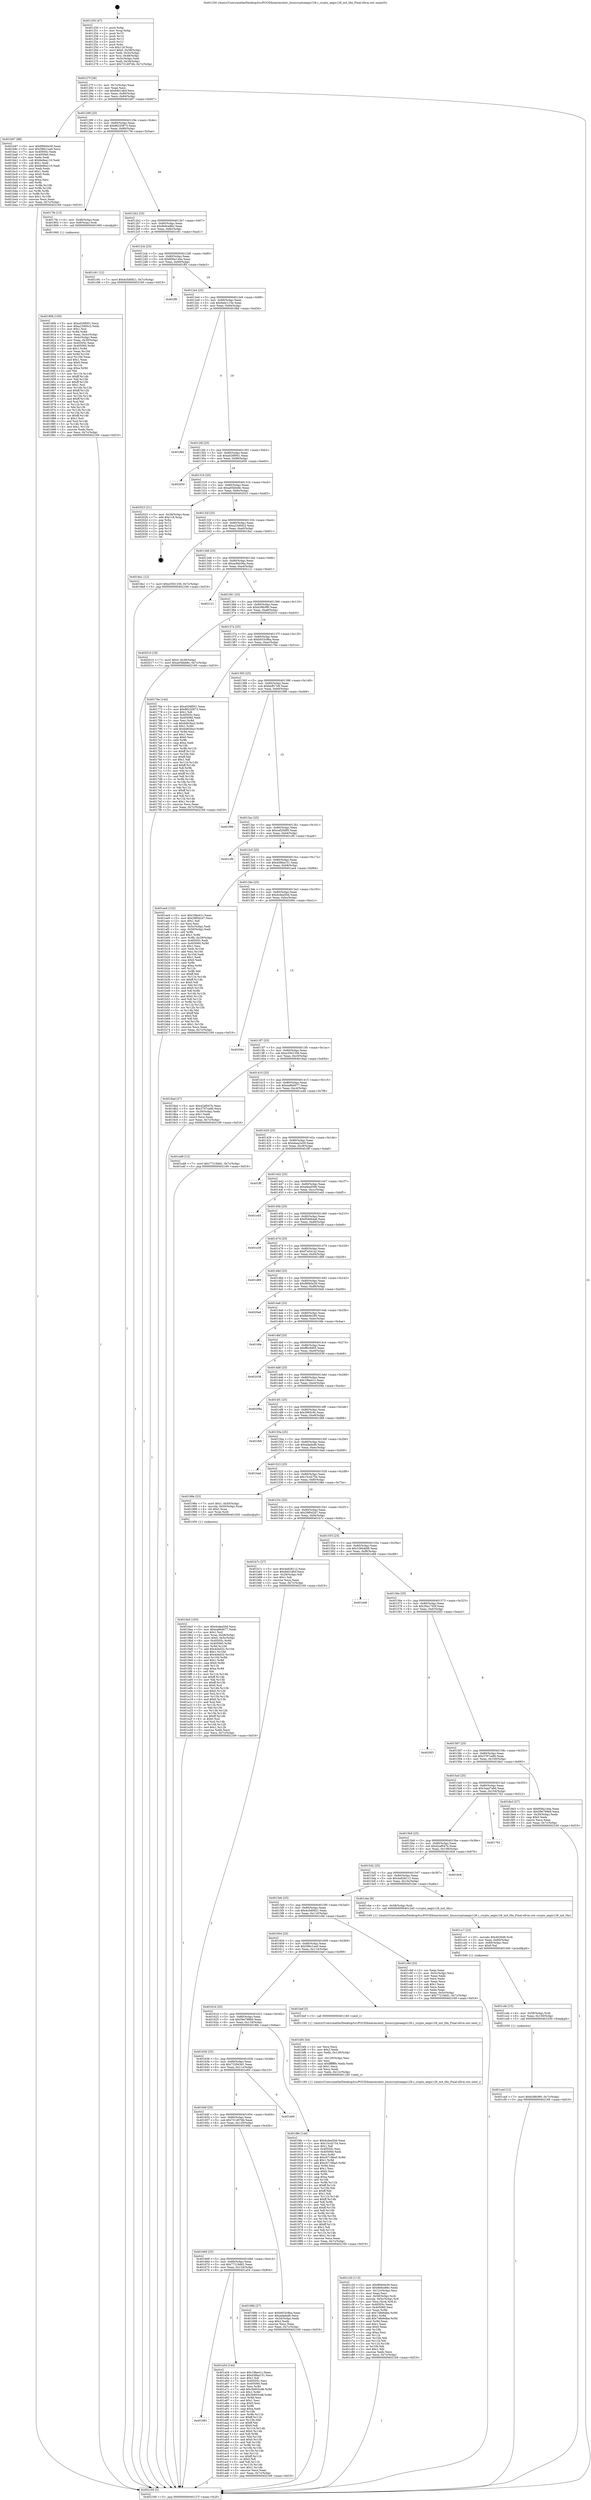 digraph "0x401250" {
  label = "0x401250 (/mnt/c/Users/mathe/Desktop/tcc/POCII/binaries/extr_linuxcryptoaegis128.c_crypto_aegis128_init_tfm_Final-ollvm.out::main(0))"
  labelloc = "t"
  node[shape=record]

  Entry [label="",width=0.3,height=0.3,shape=circle,fillcolor=black,style=filled]
  "0x40127f" [label="{
     0x40127f [26]\l
     | [instrs]\l
     &nbsp;&nbsp;0x40127f \<+3\>: mov -0x7c(%rbp),%eax\l
     &nbsp;&nbsp;0x401282 \<+2\>: mov %eax,%ecx\l
     &nbsp;&nbsp;0x401284 \<+6\>: sub $0x8401dfcf,%ecx\l
     &nbsp;&nbsp;0x40128a \<+3\>: mov %eax,-0x80(%rbp)\l
     &nbsp;&nbsp;0x40128d \<+6\>: mov %ecx,-0x84(%rbp)\l
     &nbsp;&nbsp;0x401293 \<+6\>: je 0000000000401b97 \<main+0x947\>\l
  }"]
  "0x401b97" [label="{
     0x401b97 [88]\l
     | [instrs]\l
     &nbsp;&nbsp;0x401b97 \<+5\>: mov $0xf90b0e39,%eax\l
     &nbsp;&nbsp;0x401b9c \<+5\>: mov $0x586c1ea0,%ecx\l
     &nbsp;&nbsp;0x401ba1 \<+7\>: mov 0x40505c,%edx\l
     &nbsp;&nbsp;0x401ba8 \<+7\>: mov 0x405060,%esi\l
     &nbsp;&nbsp;0x401baf \<+2\>: mov %edx,%edi\l
     &nbsp;&nbsp;0x401bb1 \<+6\>: sub $0x6e9ea110,%edi\l
     &nbsp;&nbsp;0x401bb7 \<+3\>: sub $0x1,%edi\l
     &nbsp;&nbsp;0x401bba \<+6\>: add $0x6e9ea110,%edi\l
     &nbsp;&nbsp;0x401bc0 \<+3\>: imul %edi,%edx\l
     &nbsp;&nbsp;0x401bc3 \<+3\>: and $0x1,%edx\l
     &nbsp;&nbsp;0x401bc6 \<+3\>: cmp $0x0,%edx\l
     &nbsp;&nbsp;0x401bc9 \<+4\>: sete %r8b\l
     &nbsp;&nbsp;0x401bcd \<+3\>: cmp $0xa,%esi\l
     &nbsp;&nbsp;0x401bd0 \<+4\>: setl %r9b\l
     &nbsp;&nbsp;0x401bd4 \<+3\>: mov %r8b,%r10b\l
     &nbsp;&nbsp;0x401bd7 \<+3\>: and %r9b,%r10b\l
     &nbsp;&nbsp;0x401bda \<+3\>: xor %r9b,%r8b\l
     &nbsp;&nbsp;0x401bdd \<+3\>: or %r8b,%r10b\l
     &nbsp;&nbsp;0x401be0 \<+4\>: test $0x1,%r10b\l
     &nbsp;&nbsp;0x401be4 \<+3\>: cmovne %ecx,%eax\l
     &nbsp;&nbsp;0x401be7 \<+3\>: mov %eax,-0x7c(%rbp)\l
     &nbsp;&nbsp;0x401bea \<+5\>: jmp 0000000000402169 \<main+0xf19\>\l
  }"]
  "0x401299" [label="{
     0x401299 [25]\l
     | [instrs]\l
     &nbsp;&nbsp;0x401299 \<+5\>: jmp 000000000040129e \<main+0x4e\>\l
     &nbsp;&nbsp;0x40129e \<+3\>: mov -0x80(%rbp),%eax\l
     &nbsp;&nbsp;0x4012a1 \<+5\>: sub $0x86220873,%eax\l
     &nbsp;&nbsp;0x4012a6 \<+6\>: mov %eax,-0x88(%rbp)\l
     &nbsp;&nbsp;0x4012ac \<+6\>: je 00000000004017fe \<main+0x5ae\>\l
  }"]
  Exit [label="",width=0.3,height=0.3,shape=circle,fillcolor=black,style=filled,peripheries=2]
  "0x4017fe" [label="{
     0x4017fe [13]\l
     | [instrs]\l
     &nbsp;&nbsp;0x4017fe \<+4\>: mov -0x48(%rbp),%rax\l
     &nbsp;&nbsp;0x401802 \<+4\>: mov 0x8(%rax),%rdi\l
     &nbsp;&nbsp;0x401806 \<+5\>: call 0000000000401060 \<atoi@plt\>\l
     | [calls]\l
     &nbsp;&nbsp;0x401060 \{1\} (unknown)\l
  }"]
  "0x4012b2" [label="{
     0x4012b2 [25]\l
     | [instrs]\l
     &nbsp;&nbsp;0x4012b2 \<+5\>: jmp 00000000004012b7 \<main+0x67\>\l
     &nbsp;&nbsp;0x4012b7 \<+3\>: mov -0x80(%rbp),%eax\l
     &nbsp;&nbsp;0x4012ba \<+5\>: sub $0x8e8ce86c,%eax\l
     &nbsp;&nbsp;0x4012bf \<+6\>: mov %eax,-0x8c(%rbp)\l
     &nbsp;&nbsp;0x4012c5 \<+6\>: je 0000000000401c91 \<main+0xa41\>\l
  }"]
  "0x401ced" [label="{
     0x401ced [12]\l
     | [instrs]\l
     &nbsp;&nbsp;0x401ced \<+7\>: movl $0xb39fcf90,-0x7c(%rbp)\l
     &nbsp;&nbsp;0x401cf4 \<+5\>: jmp 0000000000402169 \<main+0xf19\>\l
  }"]
  "0x401c91" [label="{
     0x401c91 [12]\l
     | [instrs]\l
     &nbsp;&nbsp;0x401c91 \<+7\>: movl $0x4c5d0921,-0x7c(%rbp)\l
     &nbsp;&nbsp;0x401c98 \<+5\>: jmp 0000000000402169 \<main+0xf19\>\l
  }"]
  "0x4012cb" [label="{
     0x4012cb [25]\l
     | [instrs]\l
     &nbsp;&nbsp;0x4012cb \<+5\>: jmp 00000000004012d0 \<main+0x80\>\l
     &nbsp;&nbsp;0x4012d0 \<+3\>: mov -0x80(%rbp),%eax\l
     &nbsp;&nbsp;0x4012d3 \<+5\>: sub $0x956a144a,%eax\l
     &nbsp;&nbsp;0x4012d8 \<+6\>: mov %eax,-0x90(%rbp)\l
     &nbsp;&nbsp;0x4012de \<+6\>: je 0000000000401ff3 \<main+0xda3\>\l
  }"]
  "0x401cde" [label="{
     0x401cde [15]\l
     | [instrs]\l
     &nbsp;&nbsp;0x401cde \<+4\>: mov -0x58(%rbp),%rdi\l
     &nbsp;&nbsp;0x401ce2 \<+6\>: mov %eax,-0x130(%rbp)\l
     &nbsp;&nbsp;0x401ce8 \<+5\>: call 0000000000401030 \<free@plt\>\l
     | [calls]\l
     &nbsp;&nbsp;0x401030 \{1\} (unknown)\l
  }"]
  "0x401ff3" [label="{
     0x401ff3\l
  }", style=dashed]
  "0x4012e4" [label="{
     0x4012e4 [25]\l
     | [instrs]\l
     &nbsp;&nbsp;0x4012e4 \<+5\>: jmp 00000000004012e9 \<main+0x99\>\l
     &nbsp;&nbsp;0x4012e9 \<+3\>: mov -0x80(%rbp),%eax\l
     &nbsp;&nbsp;0x4012ec \<+5\>: sub $0x9a4c115e,%eax\l
     &nbsp;&nbsp;0x4012f1 \<+6\>: mov %eax,-0x94(%rbp)\l
     &nbsp;&nbsp;0x4012f7 \<+6\>: je 0000000000401f8d \<main+0xd3d\>\l
  }"]
  "0x401cc7" [label="{
     0x401cc7 [23]\l
     | [instrs]\l
     &nbsp;&nbsp;0x401cc7 \<+10\>: movabs $0x4030d6,%rdi\l
     &nbsp;&nbsp;0x401cd1 \<+3\>: mov %eax,-0x60(%rbp)\l
     &nbsp;&nbsp;0x401cd4 \<+3\>: mov -0x60(%rbp),%esi\l
     &nbsp;&nbsp;0x401cd7 \<+2\>: mov $0x0,%al\l
     &nbsp;&nbsp;0x401cd9 \<+5\>: call 0000000000401040 \<printf@plt\>\l
     | [calls]\l
     &nbsp;&nbsp;0x401040 \{1\} (unknown)\l
  }"]
  "0x401f8d" [label="{
     0x401f8d\l
  }", style=dashed]
  "0x4012fd" [label="{
     0x4012fd [25]\l
     | [instrs]\l
     &nbsp;&nbsp;0x4012fd \<+5\>: jmp 0000000000401302 \<main+0xb2\>\l
     &nbsp;&nbsp;0x401302 \<+3\>: mov -0x80(%rbp),%eax\l
     &nbsp;&nbsp;0x401305 \<+5\>: sub $0xa026f001,%eax\l
     &nbsp;&nbsp;0x40130a \<+6\>: mov %eax,-0x98(%rbp)\l
     &nbsp;&nbsp;0x401310 \<+6\>: je 0000000000402050 \<main+0xe00\>\l
  }"]
  "0x401c20" [label="{
     0x401c20 [113]\l
     | [instrs]\l
     &nbsp;&nbsp;0x401c20 \<+5\>: mov $0xf90b0e39,%ecx\l
     &nbsp;&nbsp;0x401c25 \<+5\>: mov $0x8e8ce86c,%edx\l
     &nbsp;&nbsp;0x401c2a \<+6\>: mov -0x12c(%rbp),%esi\l
     &nbsp;&nbsp;0x401c30 \<+3\>: imul %eax,%esi\l
     &nbsp;&nbsp;0x401c33 \<+4\>: mov -0x58(%rbp),%rdi\l
     &nbsp;&nbsp;0x401c37 \<+4\>: movslq -0x5c(%rbp),%r8\l
     &nbsp;&nbsp;0x401c3b \<+4\>: mov %esi,(%rdi,%r8,4)\l
     &nbsp;&nbsp;0x401c3f \<+7\>: mov 0x40505c,%eax\l
     &nbsp;&nbsp;0x401c46 \<+7\>: mov 0x405060,%esi\l
     &nbsp;&nbsp;0x401c4d \<+3\>: mov %eax,%r9d\l
     &nbsp;&nbsp;0x401c50 \<+7\>: sub $0x748e6dbe,%r9d\l
     &nbsp;&nbsp;0x401c57 \<+4\>: sub $0x1,%r9d\l
     &nbsp;&nbsp;0x401c5b \<+7\>: add $0x748e6dbe,%r9d\l
     &nbsp;&nbsp;0x401c62 \<+4\>: imul %r9d,%eax\l
     &nbsp;&nbsp;0x401c66 \<+3\>: and $0x1,%eax\l
     &nbsp;&nbsp;0x401c69 \<+3\>: cmp $0x0,%eax\l
     &nbsp;&nbsp;0x401c6c \<+4\>: sete %r10b\l
     &nbsp;&nbsp;0x401c70 \<+3\>: cmp $0xa,%esi\l
     &nbsp;&nbsp;0x401c73 \<+4\>: setl %r11b\l
     &nbsp;&nbsp;0x401c77 \<+3\>: mov %r10b,%bl\l
     &nbsp;&nbsp;0x401c7a \<+3\>: and %r11b,%bl\l
     &nbsp;&nbsp;0x401c7d \<+3\>: xor %r11b,%r10b\l
     &nbsp;&nbsp;0x401c80 \<+3\>: or %r10b,%bl\l
     &nbsp;&nbsp;0x401c83 \<+3\>: test $0x1,%bl\l
     &nbsp;&nbsp;0x401c86 \<+3\>: cmovne %edx,%ecx\l
     &nbsp;&nbsp;0x401c89 \<+3\>: mov %ecx,-0x7c(%rbp)\l
     &nbsp;&nbsp;0x401c8c \<+5\>: jmp 0000000000402169 \<main+0xf19\>\l
  }"]
  "0x402050" [label="{
     0x402050\l
  }", style=dashed]
  "0x401316" [label="{
     0x401316 [25]\l
     | [instrs]\l
     &nbsp;&nbsp;0x401316 \<+5\>: jmp 000000000040131b \<main+0xcb\>\l
     &nbsp;&nbsp;0x40131b \<+3\>: mov -0x80(%rbp),%eax\l
     &nbsp;&nbsp;0x40131e \<+5\>: sub $0xa05bbb8c,%eax\l
     &nbsp;&nbsp;0x401323 \<+6\>: mov %eax,-0x9c(%rbp)\l
     &nbsp;&nbsp;0x401329 \<+6\>: je 0000000000402023 \<main+0xdd3\>\l
  }"]
  "0x401bf4" [label="{
     0x401bf4 [44]\l
     | [instrs]\l
     &nbsp;&nbsp;0x401bf4 \<+2\>: xor %ecx,%ecx\l
     &nbsp;&nbsp;0x401bf6 \<+5\>: mov $0x2,%edx\l
     &nbsp;&nbsp;0x401bfb \<+6\>: mov %edx,-0x128(%rbp)\l
     &nbsp;&nbsp;0x401c01 \<+1\>: cltd\l
     &nbsp;&nbsp;0x401c02 \<+6\>: mov -0x128(%rbp),%esi\l
     &nbsp;&nbsp;0x401c08 \<+2\>: idiv %esi\l
     &nbsp;&nbsp;0x401c0a \<+6\>: imul $0xfffffffe,%edx,%edx\l
     &nbsp;&nbsp;0x401c10 \<+3\>: sub $0x1,%ecx\l
     &nbsp;&nbsp;0x401c13 \<+2\>: sub %ecx,%edx\l
     &nbsp;&nbsp;0x401c15 \<+6\>: mov %edx,-0x12c(%rbp)\l
     &nbsp;&nbsp;0x401c1b \<+5\>: call 0000000000401160 \<next_i\>\l
     | [calls]\l
     &nbsp;&nbsp;0x401160 \{1\} (/mnt/c/Users/mathe/Desktop/tcc/POCII/binaries/extr_linuxcryptoaegis128.c_crypto_aegis128_init_tfm_Final-ollvm.out::next_i)\l
  }"]
  "0x402023" [label="{
     0x402023 [21]\l
     | [instrs]\l
     &nbsp;&nbsp;0x402023 \<+3\>: mov -0x38(%rbp),%eax\l
     &nbsp;&nbsp;0x402026 \<+7\>: add $0x118,%rsp\l
     &nbsp;&nbsp;0x40202d \<+1\>: pop %rbx\l
     &nbsp;&nbsp;0x40202e \<+2\>: pop %r12\l
     &nbsp;&nbsp;0x402030 \<+2\>: pop %r13\l
     &nbsp;&nbsp;0x402032 \<+2\>: pop %r14\l
     &nbsp;&nbsp;0x402034 \<+2\>: pop %r15\l
     &nbsp;&nbsp;0x402036 \<+1\>: pop %rbp\l
     &nbsp;&nbsp;0x402037 \<+1\>: ret\l
  }"]
  "0x40132f" [label="{
     0x40132f [25]\l
     | [instrs]\l
     &nbsp;&nbsp;0x40132f \<+5\>: jmp 0000000000401334 \<main+0xe4\>\l
     &nbsp;&nbsp;0x401334 \<+3\>: mov -0x80(%rbp),%eax\l
     &nbsp;&nbsp;0x401337 \<+5\>: sub $0xa23d00c2,%eax\l
     &nbsp;&nbsp;0x40133c \<+6\>: mov %eax,-0xa0(%rbp)\l
     &nbsp;&nbsp;0x401342 \<+6\>: je 00000000004018a1 \<main+0x651\>\l
  }"]
  "0x401681" [label="{
     0x401681\l
  }", style=dashed]
  "0x4018a1" [label="{
     0x4018a1 [12]\l
     | [instrs]\l
     &nbsp;&nbsp;0x4018a1 \<+7\>: movl $0xe3561336,-0x7c(%rbp)\l
     &nbsp;&nbsp;0x4018a8 \<+5\>: jmp 0000000000402169 \<main+0xf19\>\l
  }"]
  "0x401348" [label="{
     0x401348 [25]\l
     | [instrs]\l
     &nbsp;&nbsp;0x401348 \<+5\>: jmp 000000000040134d \<main+0xfd\>\l
     &nbsp;&nbsp;0x40134d \<+3\>: mov -0x80(%rbp),%eax\l
     &nbsp;&nbsp;0x401350 \<+5\>: sub $0xac8dc06a,%eax\l
     &nbsp;&nbsp;0x401355 \<+6\>: mov %eax,-0xa4(%rbp)\l
     &nbsp;&nbsp;0x40135b \<+6\>: je 0000000000402121 \<main+0xed1\>\l
  }"]
  "0x401a54" [label="{
     0x401a54 [144]\l
     | [instrs]\l
     &nbsp;&nbsp;0x401a54 \<+5\>: mov $0x19be41c,%eax\l
     &nbsp;&nbsp;0x401a59 \<+5\>: mov $0xd38ba151,%ecx\l
     &nbsp;&nbsp;0x401a5e \<+2\>: mov $0x1,%dl\l
     &nbsp;&nbsp;0x401a60 \<+7\>: mov 0x40505c,%esi\l
     &nbsp;&nbsp;0x401a67 \<+7\>: mov 0x405060,%edi\l
     &nbsp;&nbsp;0x401a6e \<+3\>: mov %esi,%r8d\l
     &nbsp;&nbsp;0x401a71 \<+7\>: add $0x3b603cd8,%r8d\l
     &nbsp;&nbsp;0x401a78 \<+4\>: sub $0x1,%r8d\l
     &nbsp;&nbsp;0x401a7c \<+7\>: sub $0x3b603cd8,%r8d\l
     &nbsp;&nbsp;0x401a83 \<+4\>: imul %r8d,%esi\l
     &nbsp;&nbsp;0x401a87 \<+3\>: and $0x1,%esi\l
     &nbsp;&nbsp;0x401a8a \<+3\>: cmp $0x0,%esi\l
     &nbsp;&nbsp;0x401a8d \<+4\>: sete %r9b\l
     &nbsp;&nbsp;0x401a91 \<+3\>: cmp $0xa,%edi\l
     &nbsp;&nbsp;0x401a94 \<+4\>: setl %r10b\l
     &nbsp;&nbsp;0x401a98 \<+3\>: mov %r9b,%r11b\l
     &nbsp;&nbsp;0x401a9b \<+4\>: xor $0xff,%r11b\l
     &nbsp;&nbsp;0x401a9f \<+3\>: mov %r10b,%bl\l
     &nbsp;&nbsp;0x401aa2 \<+3\>: xor $0xff,%bl\l
     &nbsp;&nbsp;0x401aa5 \<+3\>: xor $0x0,%dl\l
     &nbsp;&nbsp;0x401aa8 \<+3\>: mov %r11b,%r14b\l
     &nbsp;&nbsp;0x401aab \<+4\>: and $0x0,%r14b\l
     &nbsp;&nbsp;0x401aaf \<+3\>: and %dl,%r9b\l
     &nbsp;&nbsp;0x401ab2 \<+3\>: mov %bl,%r15b\l
     &nbsp;&nbsp;0x401ab5 \<+4\>: and $0x0,%r15b\l
     &nbsp;&nbsp;0x401ab9 \<+3\>: and %dl,%r10b\l
     &nbsp;&nbsp;0x401abc \<+3\>: or %r9b,%r14b\l
     &nbsp;&nbsp;0x401abf \<+3\>: or %r10b,%r15b\l
     &nbsp;&nbsp;0x401ac2 \<+3\>: xor %r15b,%r14b\l
     &nbsp;&nbsp;0x401ac5 \<+3\>: or %bl,%r11b\l
     &nbsp;&nbsp;0x401ac8 \<+4\>: xor $0xff,%r11b\l
     &nbsp;&nbsp;0x401acc \<+3\>: or $0x0,%dl\l
     &nbsp;&nbsp;0x401acf \<+3\>: and %dl,%r11b\l
     &nbsp;&nbsp;0x401ad2 \<+3\>: or %r11b,%r14b\l
     &nbsp;&nbsp;0x401ad5 \<+4\>: test $0x1,%r14b\l
     &nbsp;&nbsp;0x401ad9 \<+3\>: cmovne %ecx,%eax\l
     &nbsp;&nbsp;0x401adc \<+3\>: mov %eax,-0x7c(%rbp)\l
     &nbsp;&nbsp;0x401adf \<+5\>: jmp 0000000000402169 \<main+0xf19\>\l
  }"]
  "0x402121" [label="{
     0x402121\l
  }", style=dashed]
  "0x401361" [label="{
     0x401361 [25]\l
     | [instrs]\l
     &nbsp;&nbsp;0x401361 \<+5\>: jmp 0000000000401366 \<main+0x116\>\l
     &nbsp;&nbsp;0x401366 \<+3\>: mov -0x80(%rbp),%eax\l
     &nbsp;&nbsp;0x401369 \<+5\>: sub $0xb39fcf90,%eax\l
     &nbsp;&nbsp;0x40136e \<+6\>: mov %eax,-0xa8(%rbp)\l
     &nbsp;&nbsp;0x401374 \<+6\>: je 0000000000402010 \<main+0xdc0\>\l
  }"]
  "0x4019a5" [label="{
     0x4019a5 [163]\l
     | [instrs]\l
     &nbsp;&nbsp;0x4019a5 \<+5\>: mov $0xdcdea50d,%ecx\l
     &nbsp;&nbsp;0x4019aa \<+5\>: mov $0xea864677,%edx\l
     &nbsp;&nbsp;0x4019af \<+3\>: mov $0x1,%sil\l
     &nbsp;&nbsp;0x4019b2 \<+4\>: mov %rax,-0x58(%rbp)\l
     &nbsp;&nbsp;0x4019b6 \<+7\>: movl $0x0,-0x5c(%rbp)\l
     &nbsp;&nbsp;0x4019bd \<+8\>: mov 0x40505c,%r8d\l
     &nbsp;&nbsp;0x4019c5 \<+8\>: mov 0x405060,%r9d\l
     &nbsp;&nbsp;0x4019cd \<+3\>: mov %r8d,%r10d\l
     &nbsp;&nbsp;0x4019d0 \<+7\>: add $0x4d4d32,%r10d\l
     &nbsp;&nbsp;0x4019d7 \<+4\>: sub $0x1,%r10d\l
     &nbsp;&nbsp;0x4019db \<+7\>: sub $0x4d4d32,%r10d\l
     &nbsp;&nbsp;0x4019e2 \<+4\>: imul %r10d,%r8d\l
     &nbsp;&nbsp;0x4019e6 \<+4\>: and $0x1,%r8d\l
     &nbsp;&nbsp;0x4019ea \<+4\>: cmp $0x0,%r8d\l
     &nbsp;&nbsp;0x4019ee \<+4\>: sete %r11b\l
     &nbsp;&nbsp;0x4019f2 \<+4\>: cmp $0xa,%r9d\l
     &nbsp;&nbsp;0x4019f6 \<+3\>: setl %bl\l
     &nbsp;&nbsp;0x4019f9 \<+3\>: mov %r11b,%r14b\l
     &nbsp;&nbsp;0x4019fc \<+4\>: xor $0xff,%r14b\l
     &nbsp;&nbsp;0x401a00 \<+3\>: mov %bl,%r15b\l
     &nbsp;&nbsp;0x401a03 \<+4\>: xor $0xff,%r15b\l
     &nbsp;&nbsp;0x401a07 \<+4\>: xor $0x0,%sil\l
     &nbsp;&nbsp;0x401a0b \<+3\>: mov %r14b,%r12b\l
     &nbsp;&nbsp;0x401a0e \<+4\>: and $0x0,%r12b\l
     &nbsp;&nbsp;0x401a12 \<+3\>: and %sil,%r11b\l
     &nbsp;&nbsp;0x401a15 \<+3\>: mov %r15b,%r13b\l
     &nbsp;&nbsp;0x401a18 \<+4\>: and $0x0,%r13b\l
     &nbsp;&nbsp;0x401a1c \<+3\>: and %sil,%bl\l
     &nbsp;&nbsp;0x401a1f \<+3\>: or %r11b,%r12b\l
     &nbsp;&nbsp;0x401a22 \<+3\>: or %bl,%r13b\l
     &nbsp;&nbsp;0x401a25 \<+3\>: xor %r13b,%r12b\l
     &nbsp;&nbsp;0x401a28 \<+3\>: or %r15b,%r14b\l
     &nbsp;&nbsp;0x401a2b \<+4\>: xor $0xff,%r14b\l
     &nbsp;&nbsp;0x401a2f \<+4\>: or $0x0,%sil\l
     &nbsp;&nbsp;0x401a33 \<+3\>: and %sil,%r14b\l
     &nbsp;&nbsp;0x401a36 \<+3\>: or %r14b,%r12b\l
     &nbsp;&nbsp;0x401a39 \<+4\>: test $0x1,%r12b\l
     &nbsp;&nbsp;0x401a3d \<+3\>: cmovne %edx,%ecx\l
     &nbsp;&nbsp;0x401a40 \<+3\>: mov %ecx,-0x7c(%rbp)\l
     &nbsp;&nbsp;0x401a43 \<+5\>: jmp 0000000000402169 \<main+0xf19\>\l
  }"]
  "0x402010" [label="{
     0x402010 [19]\l
     | [instrs]\l
     &nbsp;&nbsp;0x402010 \<+7\>: movl $0x0,-0x38(%rbp)\l
     &nbsp;&nbsp;0x402017 \<+7\>: movl $0xa05bbb8c,-0x7c(%rbp)\l
     &nbsp;&nbsp;0x40201e \<+5\>: jmp 0000000000402169 \<main+0xf19\>\l
  }"]
  "0x40137a" [label="{
     0x40137a [25]\l
     | [instrs]\l
     &nbsp;&nbsp;0x40137a \<+5\>: jmp 000000000040137f \<main+0x12f\>\l
     &nbsp;&nbsp;0x40137f \<+3\>: mov -0x80(%rbp),%eax\l
     &nbsp;&nbsp;0x401382 \<+5\>: sub $0xb933c9ba,%eax\l
     &nbsp;&nbsp;0x401387 \<+6\>: mov %eax,-0xac(%rbp)\l
     &nbsp;&nbsp;0x40138d \<+6\>: je 000000000040176e \<main+0x51e\>\l
  }"]
  "0x40180b" [label="{
     0x40180b [150]\l
     | [instrs]\l
     &nbsp;&nbsp;0x40180b \<+5\>: mov $0xa026f001,%ecx\l
     &nbsp;&nbsp;0x401810 \<+5\>: mov $0xa23d00c2,%edx\l
     &nbsp;&nbsp;0x401815 \<+3\>: mov $0x1,%sil\l
     &nbsp;&nbsp;0x401818 \<+3\>: xor %r8d,%r8d\l
     &nbsp;&nbsp;0x40181b \<+3\>: mov %eax,-0x4c(%rbp)\l
     &nbsp;&nbsp;0x40181e \<+3\>: mov -0x4c(%rbp),%eax\l
     &nbsp;&nbsp;0x401821 \<+3\>: mov %eax,-0x30(%rbp)\l
     &nbsp;&nbsp;0x401824 \<+7\>: mov 0x40505c,%eax\l
     &nbsp;&nbsp;0x40182b \<+8\>: mov 0x405060,%r9d\l
     &nbsp;&nbsp;0x401833 \<+4\>: sub $0x1,%r8d\l
     &nbsp;&nbsp;0x401837 \<+3\>: mov %eax,%r10d\l
     &nbsp;&nbsp;0x40183a \<+3\>: add %r8d,%r10d\l
     &nbsp;&nbsp;0x40183d \<+4\>: imul %r10d,%eax\l
     &nbsp;&nbsp;0x401841 \<+3\>: and $0x1,%eax\l
     &nbsp;&nbsp;0x401844 \<+3\>: cmp $0x0,%eax\l
     &nbsp;&nbsp;0x401847 \<+4\>: sete %r11b\l
     &nbsp;&nbsp;0x40184b \<+4\>: cmp $0xa,%r9d\l
     &nbsp;&nbsp;0x40184f \<+3\>: setl %bl\l
     &nbsp;&nbsp;0x401852 \<+3\>: mov %r11b,%r14b\l
     &nbsp;&nbsp;0x401855 \<+4\>: xor $0xff,%r14b\l
     &nbsp;&nbsp;0x401859 \<+3\>: mov %bl,%r15b\l
     &nbsp;&nbsp;0x40185c \<+4\>: xor $0xff,%r15b\l
     &nbsp;&nbsp;0x401860 \<+4\>: xor $0x1,%sil\l
     &nbsp;&nbsp;0x401864 \<+3\>: mov %r14b,%r12b\l
     &nbsp;&nbsp;0x401867 \<+4\>: and $0xff,%r12b\l
     &nbsp;&nbsp;0x40186b \<+3\>: and %sil,%r11b\l
     &nbsp;&nbsp;0x40186e \<+3\>: mov %r15b,%r13b\l
     &nbsp;&nbsp;0x401871 \<+4\>: and $0xff,%r13b\l
     &nbsp;&nbsp;0x401875 \<+3\>: and %sil,%bl\l
     &nbsp;&nbsp;0x401878 \<+3\>: or %r11b,%r12b\l
     &nbsp;&nbsp;0x40187b \<+3\>: or %bl,%r13b\l
     &nbsp;&nbsp;0x40187e \<+3\>: xor %r13b,%r12b\l
     &nbsp;&nbsp;0x401881 \<+3\>: or %r15b,%r14b\l
     &nbsp;&nbsp;0x401884 \<+4\>: xor $0xff,%r14b\l
     &nbsp;&nbsp;0x401888 \<+4\>: or $0x1,%sil\l
     &nbsp;&nbsp;0x40188c \<+3\>: and %sil,%r14b\l
     &nbsp;&nbsp;0x40188f \<+3\>: or %r14b,%r12b\l
     &nbsp;&nbsp;0x401892 \<+4\>: test $0x1,%r12b\l
     &nbsp;&nbsp;0x401896 \<+3\>: cmovne %edx,%ecx\l
     &nbsp;&nbsp;0x401899 \<+3\>: mov %ecx,-0x7c(%rbp)\l
     &nbsp;&nbsp;0x40189c \<+5\>: jmp 0000000000402169 \<main+0xf19\>\l
  }"]
  "0x40176e" [label="{
     0x40176e [144]\l
     | [instrs]\l
     &nbsp;&nbsp;0x40176e \<+5\>: mov $0xa026f001,%eax\l
     &nbsp;&nbsp;0x401773 \<+5\>: mov $0x86220873,%ecx\l
     &nbsp;&nbsp;0x401778 \<+2\>: mov $0x1,%dl\l
     &nbsp;&nbsp;0x40177a \<+7\>: mov 0x40505c,%esi\l
     &nbsp;&nbsp;0x401781 \<+7\>: mov 0x405060,%edi\l
     &nbsp;&nbsp;0x401788 \<+3\>: mov %esi,%r8d\l
     &nbsp;&nbsp;0x40178b \<+7\>: sub $0xbd63ba3,%r8d\l
     &nbsp;&nbsp;0x401792 \<+4\>: sub $0x1,%r8d\l
     &nbsp;&nbsp;0x401796 \<+7\>: add $0xbd63ba3,%r8d\l
     &nbsp;&nbsp;0x40179d \<+4\>: imul %r8d,%esi\l
     &nbsp;&nbsp;0x4017a1 \<+3\>: and $0x1,%esi\l
     &nbsp;&nbsp;0x4017a4 \<+3\>: cmp $0x0,%esi\l
     &nbsp;&nbsp;0x4017a7 \<+4\>: sete %r9b\l
     &nbsp;&nbsp;0x4017ab \<+3\>: cmp $0xa,%edi\l
     &nbsp;&nbsp;0x4017ae \<+4\>: setl %r10b\l
     &nbsp;&nbsp;0x4017b2 \<+3\>: mov %r9b,%r11b\l
     &nbsp;&nbsp;0x4017b5 \<+4\>: xor $0xff,%r11b\l
     &nbsp;&nbsp;0x4017b9 \<+3\>: mov %r10b,%bl\l
     &nbsp;&nbsp;0x4017bc \<+3\>: xor $0xff,%bl\l
     &nbsp;&nbsp;0x4017bf \<+3\>: xor $0x1,%dl\l
     &nbsp;&nbsp;0x4017c2 \<+3\>: mov %r11b,%r14b\l
     &nbsp;&nbsp;0x4017c5 \<+4\>: and $0xff,%r14b\l
     &nbsp;&nbsp;0x4017c9 \<+3\>: and %dl,%r9b\l
     &nbsp;&nbsp;0x4017cc \<+3\>: mov %bl,%r15b\l
     &nbsp;&nbsp;0x4017cf \<+4\>: and $0xff,%r15b\l
     &nbsp;&nbsp;0x4017d3 \<+3\>: and %dl,%r10b\l
     &nbsp;&nbsp;0x4017d6 \<+3\>: or %r9b,%r14b\l
     &nbsp;&nbsp;0x4017d9 \<+3\>: or %r10b,%r15b\l
     &nbsp;&nbsp;0x4017dc \<+3\>: xor %r15b,%r14b\l
     &nbsp;&nbsp;0x4017df \<+3\>: or %bl,%r11b\l
     &nbsp;&nbsp;0x4017e2 \<+4\>: xor $0xff,%r11b\l
     &nbsp;&nbsp;0x4017e6 \<+3\>: or $0x1,%dl\l
     &nbsp;&nbsp;0x4017e9 \<+3\>: and %dl,%r11b\l
     &nbsp;&nbsp;0x4017ec \<+3\>: or %r11b,%r14b\l
     &nbsp;&nbsp;0x4017ef \<+4\>: test $0x1,%r14b\l
     &nbsp;&nbsp;0x4017f3 \<+3\>: cmovne %ecx,%eax\l
     &nbsp;&nbsp;0x4017f6 \<+3\>: mov %eax,-0x7c(%rbp)\l
     &nbsp;&nbsp;0x4017f9 \<+5\>: jmp 0000000000402169 \<main+0xf19\>\l
  }"]
  "0x401393" [label="{
     0x401393 [25]\l
     | [instrs]\l
     &nbsp;&nbsp;0x401393 \<+5\>: jmp 0000000000401398 \<main+0x148\>\l
     &nbsp;&nbsp;0x401398 \<+3\>: mov -0x80(%rbp),%eax\l
     &nbsp;&nbsp;0x40139b \<+5\>: sub $0xbeff17e8,%eax\l
     &nbsp;&nbsp;0x4013a0 \<+6\>: mov %eax,-0xb0(%rbp)\l
     &nbsp;&nbsp;0x4013a6 \<+6\>: je 0000000000401f99 \<main+0xd49\>\l
  }"]
  "0x401250" [label="{
     0x401250 [47]\l
     | [instrs]\l
     &nbsp;&nbsp;0x401250 \<+1\>: push %rbp\l
     &nbsp;&nbsp;0x401251 \<+3\>: mov %rsp,%rbp\l
     &nbsp;&nbsp;0x401254 \<+2\>: push %r15\l
     &nbsp;&nbsp;0x401256 \<+2\>: push %r14\l
     &nbsp;&nbsp;0x401258 \<+2\>: push %r13\l
     &nbsp;&nbsp;0x40125a \<+2\>: push %r12\l
     &nbsp;&nbsp;0x40125c \<+1\>: push %rbx\l
     &nbsp;&nbsp;0x40125d \<+7\>: sub $0x118,%rsp\l
     &nbsp;&nbsp;0x401264 \<+7\>: movl $0x0,-0x38(%rbp)\l
     &nbsp;&nbsp;0x40126b \<+3\>: mov %edi,-0x3c(%rbp)\l
     &nbsp;&nbsp;0x40126e \<+4\>: mov %rsi,-0x48(%rbp)\l
     &nbsp;&nbsp;0x401272 \<+3\>: mov -0x3c(%rbp),%edi\l
     &nbsp;&nbsp;0x401275 \<+3\>: mov %edi,-0x34(%rbp)\l
     &nbsp;&nbsp;0x401278 \<+7\>: movl $0x731497db,-0x7c(%rbp)\l
  }"]
  "0x401f99" [label="{
     0x401f99\l
  }", style=dashed]
  "0x4013ac" [label="{
     0x4013ac [25]\l
     | [instrs]\l
     &nbsp;&nbsp;0x4013ac \<+5\>: jmp 00000000004013b1 \<main+0x161\>\l
     &nbsp;&nbsp;0x4013b1 \<+3\>: mov -0x80(%rbp),%eax\l
     &nbsp;&nbsp;0x4013b4 \<+5\>: sub $0xcef25d95,%eax\l
     &nbsp;&nbsp;0x4013b9 \<+6\>: mov %eax,-0xb4(%rbp)\l
     &nbsp;&nbsp;0x4013bf \<+6\>: je 0000000000401cf9 \<main+0xaa9\>\l
  }"]
  "0x402169" [label="{
     0x402169 [5]\l
     | [instrs]\l
     &nbsp;&nbsp;0x402169 \<+5\>: jmp 000000000040127f \<main+0x2f\>\l
  }"]
  "0x401cf9" [label="{
     0x401cf9\l
  }", style=dashed]
  "0x4013c5" [label="{
     0x4013c5 [25]\l
     | [instrs]\l
     &nbsp;&nbsp;0x4013c5 \<+5\>: jmp 00000000004013ca \<main+0x17a\>\l
     &nbsp;&nbsp;0x4013ca \<+3\>: mov -0x80(%rbp),%eax\l
     &nbsp;&nbsp;0x4013cd \<+5\>: sub $0xd38ba151,%eax\l
     &nbsp;&nbsp;0x4013d2 \<+6\>: mov %eax,-0xb8(%rbp)\l
     &nbsp;&nbsp;0x4013d8 \<+6\>: je 0000000000401ae4 \<main+0x894\>\l
  }"]
  "0x401668" [label="{
     0x401668 [25]\l
     | [instrs]\l
     &nbsp;&nbsp;0x401668 \<+5\>: jmp 000000000040166d \<main+0x41d\>\l
     &nbsp;&nbsp;0x40166d \<+3\>: mov -0x80(%rbp),%eax\l
     &nbsp;&nbsp;0x401670 \<+5\>: sub $0x77219dd1,%eax\l
     &nbsp;&nbsp;0x401675 \<+6\>: mov %eax,-0x124(%rbp)\l
     &nbsp;&nbsp;0x40167b \<+6\>: je 0000000000401a54 \<main+0x804\>\l
  }"]
  "0x401ae4" [label="{
     0x401ae4 [152]\l
     | [instrs]\l
     &nbsp;&nbsp;0x401ae4 \<+5\>: mov $0x19be41c,%eax\l
     &nbsp;&nbsp;0x401ae9 \<+5\>: mov $0x29f042d7,%ecx\l
     &nbsp;&nbsp;0x401aee \<+2\>: mov $0x1,%dl\l
     &nbsp;&nbsp;0x401af0 \<+2\>: xor %esi,%esi\l
     &nbsp;&nbsp;0x401af2 \<+3\>: mov -0x5c(%rbp),%edi\l
     &nbsp;&nbsp;0x401af5 \<+3\>: cmp -0x50(%rbp),%edi\l
     &nbsp;&nbsp;0x401af8 \<+4\>: setl %r8b\l
     &nbsp;&nbsp;0x401afc \<+4\>: and $0x1,%r8b\l
     &nbsp;&nbsp;0x401b00 \<+4\>: mov %r8b,-0x29(%rbp)\l
     &nbsp;&nbsp;0x401b04 \<+7\>: mov 0x40505c,%edi\l
     &nbsp;&nbsp;0x401b0b \<+8\>: mov 0x405060,%r9d\l
     &nbsp;&nbsp;0x401b13 \<+3\>: sub $0x1,%esi\l
     &nbsp;&nbsp;0x401b16 \<+3\>: mov %edi,%r10d\l
     &nbsp;&nbsp;0x401b19 \<+3\>: add %esi,%r10d\l
     &nbsp;&nbsp;0x401b1c \<+4\>: imul %r10d,%edi\l
     &nbsp;&nbsp;0x401b20 \<+3\>: and $0x1,%edi\l
     &nbsp;&nbsp;0x401b23 \<+3\>: cmp $0x0,%edi\l
     &nbsp;&nbsp;0x401b26 \<+4\>: sete %r8b\l
     &nbsp;&nbsp;0x401b2a \<+4\>: cmp $0xa,%r9d\l
     &nbsp;&nbsp;0x401b2e \<+4\>: setl %r11b\l
     &nbsp;&nbsp;0x401b32 \<+3\>: mov %r8b,%bl\l
     &nbsp;&nbsp;0x401b35 \<+3\>: xor $0xff,%bl\l
     &nbsp;&nbsp;0x401b38 \<+3\>: mov %r11b,%r14b\l
     &nbsp;&nbsp;0x401b3b \<+4\>: xor $0xff,%r14b\l
     &nbsp;&nbsp;0x401b3f \<+3\>: xor $0x0,%dl\l
     &nbsp;&nbsp;0x401b42 \<+3\>: mov %bl,%r15b\l
     &nbsp;&nbsp;0x401b45 \<+4\>: and $0x0,%r15b\l
     &nbsp;&nbsp;0x401b49 \<+3\>: and %dl,%r8b\l
     &nbsp;&nbsp;0x401b4c \<+3\>: mov %r14b,%r12b\l
     &nbsp;&nbsp;0x401b4f \<+4\>: and $0x0,%r12b\l
     &nbsp;&nbsp;0x401b53 \<+3\>: and %dl,%r11b\l
     &nbsp;&nbsp;0x401b56 \<+3\>: or %r8b,%r15b\l
     &nbsp;&nbsp;0x401b59 \<+3\>: or %r11b,%r12b\l
     &nbsp;&nbsp;0x401b5c \<+3\>: xor %r12b,%r15b\l
     &nbsp;&nbsp;0x401b5f \<+3\>: or %r14b,%bl\l
     &nbsp;&nbsp;0x401b62 \<+3\>: xor $0xff,%bl\l
     &nbsp;&nbsp;0x401b65 \<+3\>: or $0x0,%dl\l
     &nbsp;&nbsp;0x401b68 \<+2\>: and %dl,%bl\l
     &nbsp;&nbsp;0x401b6a \<+3\>: or %bl,%r15b\l
     &nbsp;&nbsp;0x401b6d \<+4\>: test $0x1,%r15b\l
     &nbsp;&nbsp;0x401b71 \<+3\>: cmovne %ecx,%eax\l
     &nbsp;&nbsp;0x401b74 \<+3\>: mov %eax,-0x7c(%rbp)\l
     &nbsp;&nbsp;0x401b77 \<+5\>: jmp 0000000000402169 \<main+0xf19\>\l
  }"]
  "0x4013de" [label="{
     0x4013de [25]\l
     | [instrs]\l
     &nbsp;&nbsp;0x4013de \<+5\>: jmp 00000000004013e3 \<main+0x193\>\l
     &nbsp;&nbsp;0x4013e3 \<+3\>: mov -0x80(%rbp),%eax\l
     &nbsp;&nbsp;0x4013e6 \<+5\>: sub $0xdcdea50d,%eax\l
     &nbsp;&nbsp;0x4013eb \<+6\>: mov %eax,-0xbc(%rbp)\l
     &nbsp;&nbsp;0x4013f1 \<+6\>: je 000000000040206c \<main+0xe1c\>\l
  }"]
  "0x40168b" [label="{
     0x40168b [27]\l
     | [instrs]\l
     &nbsp;&nbsp;0x40168b \<+5\>: mov $0xb933c9ba,%eax\l
     &nbsp;&nbsp;0x401690 \<+5\>: mov $0xadaded6,%ecx\l
     &nbsp;&nbsp;0x401695 \<+3\>: mov -0x34(%rbp),%edx\l
     &nbsp;&nbsp;0x401698 \<+3\>: cmp $0x2,%edx\l
     &nbsp;&nbsp;0x40169b \<+3\>: cmovne %ecx,%eax\l
     &nbsp;&nbsp;0x40169e \<+3\>: mov %eax,-0x7c(%rbp)\l
     &nbsp;&nbsp;0x4016a1 \<+5\>: jmp 0000000000402169 \<main+0xf19\>\l
  }"]
  "0x40206c" [label="{
     0x40206c\l
  }", style=dashed]
  "0x4013f7" [label="{
     0x4013f7 [25]\l
     | [instrs]\l
     &nbsp;&nbsp;0x4013f7 \<+5\>: jmp 00000000004013fc \<main+0x1ac\>\l
     &nbsp;&nbsp;0x4013fc \<+3\>: mov -0x80(%rbp),%eax\l
     &nbsp;&nbsp;0x4013ff \<+5\>: sub $0xe3561336,%eax\l
     &nbsp;&nbsp;0x401404 \<+6\>: mov %eax,-0xc0(%rbp)\l
     &nbsp;&nbsp;0x40140a \<+6\>: je 00000000004018ad \<main+0x65d\>\l
  }"]
  "0x40164f" [label="{
     0x40164f [25]\l
     | [instrs]\l
     &nbsp;&nbsp;0x40164f \<+5\>: jmp 0000000000401654 \<main+0x404\>\l
     &nbsp;&nbsp;0x401654 \<+3\>: mov -0x80(%rbp),%eax\l
     &nbsp;&nbsp;0x401657 \<+5\>: sub $0x731497db,%eax\l
     &nbsp;&nbsp;0x40165c \<+6\>: mov %eax,-0x120(%rbp)\l
     &nbsp;&nbsp;0x401662 \<+6\>: je 000000000040168b \<main+0x43b\>\l
  }"]
  "0x4018ad" [label="{
     0x4018ad [27]\l
     | [instrs]\l
     &nbsp;&nbsp;0x4018ad \<+5\>: mov $0x42af047b,%eax\l
     &nbsp;&nbsp;0x4018b2 \<+5\>: mov $0x3797ce80,%ecx\l
     &nbsp;&nbsp;0x4018b7 \<+3\>: mov -0x30(%rbp),%edx\l
     &nbsp;&nbsp;0x4018ba \<+3\>: cmp $0x1,%edx\l
     &nbsp;&nbsp;0x4018bd \<+3\>: cmovl %ecx,%eax\l
     &nbsp;&nbsp;0x4018c0 \<+3\>: mov %eax,-0x7c(%rbp)\l
     &nbsp;&nbsp;0x4018c3 \<+5\>: jmp 0000000000402169 \<main+0xf19\>\l
  }"]
  "0x401410" [label="{
     0x401410 [25]\l
     | [instrs]\l
     &nbsp;&nbsp;0x401410 \<+5\>: jmp 0000000000401415 \<main+0x1c5\>\l
     &nbsp;&nbsp;0x401415 \<+3\>: mov -0x80(%rbp),%eax\l
     &nbsp;&nbsp;0x401418 \<+5\>: sub $0xea864677,%eax\l
     &nbsp;&nbsp;0x40141d \<+6\>: mov %eax,-0xc4(%rbp)\l
     &nbsp;&nbsp;0x401423 \<+6\>: je 0000000000401a48 \<main+0x7f8\>\l
  }"]
  "0x401e60" [label="{
     0x401e60\l
  }", style=dashed]
  "0x401a48" [label="{
     0x401a48 [12]\l
     | [instrs]\l
     &nbsp;&nbsp;0x401a48 \<+7\>: movl $0x77219dd1,-0x7c(%rbp)\l
     &nbsp;&nbsp;0x401a4f \<+5\>: jmp 0000000000402169 \<main+0xf19\>\l
  }"]
  "0x401429" [label="{
     0x401429 [25]\l
     | [instrs]\l
     &nbsp;&nbsp;0x401429 \<+5\>: jmp 000000000040142e \<main+0x1de\>\l
     &nbsp;&nbsp;0x40142e \<+3\>: mov -0x80(%rbp),%eax\l
     &nbsp;&nbsp;0x401431 \<+5\>: sub $0xebaa2a59,%eax\l
     &nbsp;&nbsp;0x401436 \<+6\>: mov %eax,-0xc8(%rbp)\l
     &nbsp;&nbsp;0x40143c \<+6\>: je 0000000000401fff \<main+0xdaf\>\l
  }"]
  "0x401636" [label="{
     0x401636 [25]\l
     | [instrs]\l
     &nbsp;&nbsp;0x401636 \<+5\>: jmp 000000000040163b \<main+0x3eb\>\l
     &nbsp;&nbsp;0x40163b \<+3\>: mov -0x80(%rbp),%eax\l
     &nbsp;&nbsp;0x40163e \<+5\>: sub $0x722943d1,%eax\l
     &nbsp;&nbsp;0x401643 \<+6\>: mov %eax,-0x11c(%rbp)\l
     &nbsp;&nbsp;0x401649 \<+6\>: je 0000000000401e60 \<main+0xc10\>\l
  }"]
  "0x401fff" [label="{
     0x401fff\l
  }", style=dashed]
  "0x401442" [label="{
     0x401442 [25]\l
     | [instrs]\l
     &nbsp;&nbsp;0x401442 \<+5\>: jmp 0000000000401447 \<main+0x1f7\>\l
     &nbsp;&nbsp;0x401447 \<+3\>: mov -0x80(%rbp),%eax\l
     &nbsp;&nbsp;0x40144a \<+5\>: sub $0xefea6506,%eax\l
     &nbsp;&nbsp;0x40144f \<+6\>: mov %eax,-0xcc(%rbp)\l
     &nbsp;&nbsp;0x401455 \<+6\>: je 0000000000401e45 \<main+0xbf5\>\l
  }"]
  "0x4018fe" [label="{
     0x4018fe [144]\l
     | [instrs]\l
     &nbsp;&nbsp;0x4018fe \<+5\>: mov $0xdcdea50d,%eax\l
     &nbsp;&nbsp;0x401903 \<+5\>: mov $0x15ccb754,%ecx\l
     &nbsp;&nbsp;0x401908 \<+2\>: mov $0x1,%dl\l
     &nbsp;&nbsp;0x40190a \<+7\>: mov 0x40505c,%esi\l
     &nbsp;&nbsp;0x401911 \<+7\>: mov 0x405060,%edi\l
     &nbsp;&nbsp;0x401918 \<+3\>: mov %esi,%r8d\l
     &nbsp;&nbsp;0x40191b \<+7\>: sub $0xc6718ba5,%r8d\l
     &nbsp;&nbsp;0x401922 \<+4\>: sub $0x1,%r8d\l
     &nbsp;&nbsp;0x401926 \<+7\>: add $0xc6718ba5,%r8d\l
     &nbsp;&nbsp;0x40192d \<+4\>: imul %r8d,%esi\l
     &nbsp;&nbsp;0x401931 \<+3\>: and $0x1,%esi\l
     &nbsp;&nbsp;0x401934 \<+3\>: cmp $0x0,%esi\l
     &nbsp;&nbsp;0x401937 \<+4\>: sete %r9b\l
     &nbsp;&nbsp;0x40193b \<+3\>: cmp $0xa,%edi\l
     &nbsp;&nbsp;0x40193e \<+4\>: setl %r10b\l
     &nbsp;&nbsp;0x401942 \<+3\>: mov %r9b,%r11b\l
     &nbsp;&nbsp;0x401945 \<+4\>: xor $0xff,%r11b\l
     &nbsp;&nbsp;0x401949 \<+3\>: mov %r10b,%bl\l
     &nbsp;&nbsp;0x40194c \<+3\>: xor $0xff,%bl\l
     &nbsp;&nbsp;0x40194f \<+3\>: xor $0x1,%dl\l
     &nbsp;&nbsp;0x401952 \<+3\>: mov %r11b,%r14b\l
     &nbsp;&nbsp;0x401955 \<+4\>: and $0xff,%r14b\l
     &nbsp;&nbsp;0x401959 \<+3\>: and %dl,%r9b\l
     &nbsp;&nbsp;0x40195c \<+3\>: mov %bl,%r15b\l
     &nbsp;&nbsp;0x40195f \<+4\>: and $0xff,%r15b\l
     &nbsp;&nbsp;0x401963 \<+3\>: and %dl,%r10b\l
     &nbsp;&nbsp;0x401966 \<+3\>: or %r9b,%r14b\l
     &nbsp;&nbsp;0x401969 \<+3\>: or %r10b,%r15b\l
     &nbsp;&nbsp;0x40196c \<+3\>: xor %r15b,%r14b\l
     &nbsp;&nbsp;0x40196f \<+3\>: or %bl,%r11b\l
     &nbsp;&nbsp;0x401972 \<+4\>: xor $0xff,%r11b\l
     &nbsp;&nbsp;0x401976 \<+3\>: or $0x1,%dl\l
     &nbsp;&nbsp;0x401979 \<+3\>: and %dl,%r11b\l
     &nbsp;&nbsp;0x40197c \<+3\>: or %r11b,%r14b\l
     &nbsp;&nbsp;0x40197f \<+4\>: test $0x1,%r14b\l
     &nbsp;&nbsp;0x401983 \<+3\>: cmovne %ecx,%eax\l
     &nbsp;&nbsp;0x401986 \<+3\>: mov %eax,-0x7c(%rbp)\l
     &nbsp;&nbsp;0x401989 \<+5\>: jmp 0000000000402169 \<main+0xf19\>\l
  }"]
  "0x401e45" [label="{
     0x401e45\l
  }", style=dashed]
  "0x40145b" [label="{
     0x40145b [25]\l
     | [instrs]\l
     &nbsp;&nbsp;0x40145b \<+5\>: jmp 0000000000401460 \<main+0x210\>\l
     &nbsp;&nbsp;0x401460 \<+3\>: mov -0x80(%rbp),%eax\l
     &nbsp;&nbsp;0x401463 \<+5\>: sub $0xf54b64a6,%eax\l
     &nbsp;&nbsp;0x401468 \<+6\>: mov %eax,-0xd0(%rbp)\l
     &nbsp;&nbsp;0x40146e \<+6\>: je 0000000000401e39 \<main+0xbe9\>\l
  }"]
  "0x40161d" [label="{
     0x40161d [25]\l
     | [instrs]\l
     &nbsp;&nbsp;0x40161d \<+5\>: jmp 0000000000401622 \<main+0x3d2\>\l
     &nbsp;&nbsp;0x401622 \<+3\>: mov -0x80(%rbp),%eax\l
     &nbsp;&nbsp;0x401625 \<+5\>: sub $0x59e799b9,%eax\l
     &nbsp;&nbsp;0x40162a \<+6\>: mov %eax,-0x118(%rbp)\l
     &nbsp;&nbsp;0x401630 \<+6\>: je 00000000004018fe \<main+0x6ae\>\l
  }"]
  "0x401e39" [label="{
     0x401e39\l
  }", style=dashed]
  "0x401474" [label="{
     0x401474 [25]\l
     | [instrs]\l
     &nbsp;&nbsp;0x401474 \<+5\>: jmp 0000000000401479 \<main+0x229\>\l
     &nbsp;&nbsp;0x401479 \<+3\>: mov -0x80(%rbp),%eax\l
     &nbsp;&nbsp;0x40147c \<+5\>: sub $0xf7a541a2,%eax\l
     &nbsp;&nbsp;0x401481 \<+6\>: mov %eax,-0xd4(%rbp)\l
     &nbsp;&nbsp;0x401487 \<+6\>: je 0000000000401d89 \<main+0xb39\>\l
  }"]
  "0x401bef" [label="{
     0x401bef [5]\l
     | [instrs]\l
     &nbsp;&nbsp;0x401bef \<+5\>: call 0000000000401160 \<next_i\>\l
     | [calls]\l
     &nbsp;&nbsp;0x401160 \{1\} (/mnt/c/Users/mathe/Desktop/tcc/POCII/binaries/extr_linuxcryptoaegis128.c_crypto_aegis128_init_tfm_Final-ollvm.out::next_i)\l
  }"]
  "0x401d89" [label="{
     0x401d89\l
  }", style=dashed]
  "0x40148d" [label="{
     0x40148d [25]\l
     | [instrs]\l
     &nbsp;&nbsp;0x40148d \<+5\>: jmp 0000000000401492 \<main+0x242\>\l
     &nbsp;&nbsp;0x401492 \<+3\>: mov -0x80(%rbp),%eax\l
     &nbsp;&nbsp;0x401495 \<+5\>: sub $0xf90b0e39,%eax\l
     &nbsp;&nbsp;0x40149a \<+6\>: mov %eax,-0xd8(%rbp)\l
     &nbsp;&nbsp;0x4014a0 \<+6\>: je 00000000004020a6 \<main+0xe56\>\l
  }"]
  "0x401604" [label="{
     0x401604 [25]\l
     | [instrs]\l
     &nbsp;&nbsp;0x401604 \<+5\>: jmp 0000000000401609 \<main+0x3b9\>\l
     &nbsp;&nbsp;0x401609 \<+3\>: mov -0x80(%rbp),%eax\l
     &nbsp;&nbsp;0x40160c \<+5\>: sub $0x586c1ea0,%eax\l
     &nbsp;&nbsp;0x401611 \<+6\>: mov %eax,-0x114(%rbp)\l
     &nbsp;&nbsp;0x401617 \<+6\>: je 0000000000401bef \<main+0x99f\>\l
  }"]
  "0x4020a6" [label="{
     0x4020a6\l
  }", style=dashed]
  "0x4014a6" [label="{
     0x4014a6 [25]\l
     | [instrs]\l
     &nbsp;&nbsp;0x4014a6 \<+5\>: jmp 00000000004014ab \<main+0x25b\>\l
     &nbsp;&nbsp;0x4014ab \<+3\>: mov -0x80(%rbp),%eax\l
     &nbsp;&nbsp;0x4014ae \<+5\>: sub $0xfbb9e280,%eax\l
     &nbsp;&nbsp;0x4014b3 \<+6\>: mov %eax,-0xdc(%rbp)\l
     &nbsp;&nbsp;0x4014b9 \<+6\>: je 00000000004016fe \<main+0x4ae\>\l
  }"]
  "0x401c9d" [label="{
     0x401c9d [33]\l
     | [instrs]\l
     &nbsp;&nbsp;0x401c9d \<+2\>: xor %eax,%eax\l
     &nbsp;&nbsp;0x401c9f \<+3\>: mov -0x5c(%rbp),%ecx\l
     &nbsp;&nbsp;0x401ca2 \<+2\>: mov %eax,%edx\l
     &nbsp;&nbsp;0x401ca4 \<+2\>: sub %ecx,%edx\l
     &nbsp;&nbsp;0x401ca6 \<+2\>: mov %eax,%ecx\l
     &nbsp;&nbsp;0x401ca8 \<+3\>: sub $0x1,%ecx\l
     &nbsp;&nbsp;0x401cab \<+2\>: add %ecx,%edx\l
     &nbsp;&nbsp;0x401cad \<+2\>: sub %edx,%eax\l
     &nbsp;&nbsp;0x401caf \<+3\>: mov %eax,-0x5c(%rbp)\l
     &nbsp;&nbsp;0x401cb2 \<+7\>: movl $0x77219dd1,-0x7c(%rbp)\l
     &nbsp;&nbsp;0x401cb9 \<+5\>: jmp 0000000000402169 \<main+0xf19\>\l
  }"]
  "0x4016fe" [label="{
     0x4016fe\l
  }", style=dashed]
  "0x4014bf" [label="{
     0x4014bf [25]\l
     | [instrs]\l
     &nbsp;&nbsp;0x4014bf \<+5\>: jmp 00000000004014c4 \<main+0x274\>\l
     &nbsp;&nbsp;0x4014c4 \<+3\>: mov -0x80(%rbp),%eax\l
     &nbsp;&nbsp;0x4014c7 \<+5\>: sub $0xff0c9d05,%eax\l
     &nbsp;&nbsp;0x4014cc \<+6\>: mov %eax,-0xe0(%rbp)\l
     &nbsp;&nbsp;0x4014d2 \<+6\>: je 0000000000402038 \<main+0xde8\>\l
  }"]
  "0x4015eb" [label="{
     0x4015eb [25]\l
     | [instrs]\l
     &nbsp;&nbsp;0x4015eb \<+5\>: jmp 00000000004015f0 \<main+0x3a0\>\l
     &nbsp;&nbsp;0x4015f0 \<+3\>: mov -0x80(%rbp),%eax\l
     &nbsp;&nbsp;0x4015f3 \<+5\>: sub $0x4c5d0921,%eax\l
     &nbsp;&nbsp;0x4015f8 \<+6\>: mov %eax,-0x110(%rbp)\l
     &nbsp;&nbsp;0x4015fe \<+6\>: je 0000000000401c9d \<main+0xa4d\>\l
  }"]
  "0x402038" [label="{
     0x402038\l
  }", style=dashed]
  "0x4014d8" [label="{
     0x4014d8 [25]\l
     | [instrs]\l
     &nbsp;&nbsp;0x4014d8 \<+5\>: jmp 00000000004014dd \<main+0x28d\>\l
     &nbsp;&nbsp;0x4014dd \<+3\>: mov -0x80(%rbp),%eax\l
     &nbsp;&nbsp;0x4014e0 \<+5\>: sub $0x19be41c,%eax\l
     &nbsp;&nbsp;0x4014e5 \<+6\>: mov %eax,-0xe4(%rbp)\l
     &nbsp;&nbsp;0x4014eb \<+6\>: je 000000000040209a \<main+0xe4a\>\l
  }"]
  "0x401cbe" [label="{
     0x401cbe [9]\l
     | [instrs]\l
     &nbsp;&nbsp;0x401cbe \<+4\>: mov -0x58(%rbp),%rdi\l
     &nbsp;&nbsp;0x401cc2 \<+5\>: call 0000000000401240 \<crypto_aegis128_init_tfm\>\l
     | [calls]\l
     &nbsp;&nbsp;0x401240 \{1\} (/mnt/c/Users/mathe/Desktop/tcc/POCII/binaries/extr_linuxcryptoaegis128.c_crypto_aegis128_init_tfm_Final-ollvm.out::crypto_aegis128_init_tfm)\l
  }"]
  "0x40209a" [label="{
     0x40209a\l
  }", style=dashed]
  "0x4014f1" [label="{
     0x4014f1 [25]\l
     | [instrs]\l
     &nbsp;&nbsp;0x4014f1 \<+5\>: jmp 00000000004014f6 \<main+0x2a6\>\l
     &nbsp;&nbsp;0x4014f6 \<+3\>: mov -0x80(%rbp),%eax\l
     &nbsp;&nbsp;0x4014f9 \<+5\>: sub $0x3993c9c,%eax\l
     &nbsp;&nbsp;0x4014fe \<+6\>: mov %eax,-0xe8(%rbp)\l
     &nbsp;&nbsp;0x401504 \<+6\>: je 0000000000401fb8 \<main+0xd68\>\l
  }"]
  "0x4015d2" [label="{
     0x4015d2 [25]\l
     | [instrs]\l
     &nbsp;&nbsp;0x4015d2 \<+5\>: jmp 00000000004015d7 \<main+0x387\>\l
     &nbsp;&nbsp;0x4015d7 \<+3\>: mov -0x80(%rbp),%eax\l
     &nbsp;&nbsp;0x4015da \<+5\>: sub $0x4a928112,%eax\l
     &nbsp;&nbsp;0x4015df \<+6\>: mov %eax,-0x10c(%rbp)\l
     &nbsp;&nbsp;0x4015e5 \<+6\>: je 0000000000401cbe \<main+0xa6e\>\l
  }"]
  "0x401fb8" [label="{
     0x401fb8\l
  }", style=dashed]
  "0x40150a" [label="{
     0x40150a [25]\l
     | [instrs]\l
     &nbsp;&nbsp;0x40150a \<+5\>: jmp 000000000040150f \<main+0x2bf\>\l
     &nbsp;&nbsp;0x40150f \<+3\>: mov -0x80(%rbp),%eax\l
     &nbsp;&nbsp;0x401512 \<+5\>: sub $0xadaded6,%eax\l
     &nbsp;&nbsp;0x401517 \<+6\>: mov %eax,-0xec(%rbp)\l
     &nbsp;&nbsp;0x40151d \<+6\>: je 00000000004016a6 \<main+0x456\>\l
  }"]
  "0x4018c8" [label="{
     0x4018c8\l
  }", style=dashed]
  "0x4016a6" [label="{
     0x4016a6\l
  }", style=dashed]
  "0x401523" [label="{
     0x401523 [25]\l
     | [instrs]\l
     &nbsp;&nbsp;0x401523 \<+5\>: jmp 0000000000401528 \<main+0x2d8\>\l
     &nbsp;&nbsp;0x401528 \<+3\>: mov -0x80(%rbp),%eax\l
     &nbsp;&nbsp;0x40152b \<+5\>: sub $0x15ccb754,%eax\l
     &nbsp;&nbsp;0x401530 \<+6\>: mov %eax,-0xf0(%rbp)\l
     &nbsp;&nbsp;0x401536 \<+6\>: je 000000000040198e \<main+0x73e\>\l
  }"]
  "0x4015b9" [label="{
     0x4015b9 [25]\l
     | [instrs]\l
     &nbsp;&nbsp;0x4015b9 \<+5\>: jmp 00000000004015be \<main+0x36e\>\l
     &nbsp;&nbsp;0x4015be \<+3\>: mov -0x80(%rbp),%eax\l
     &nbsp;&nbsp;0x4015c1 \<+5\>: sub $0x42af047b,%eax\l
     &nbsp;&nbsp;0x4015c6 \<+6\>: mov %eax,-0x108(%rbp)\l
     &nbsp;&nbsp;0x4015cc \<+6\>: je 00000000004018c8 \<main+0x678\>\l
  }"]
  "0x40198e" [label="{
     0x40198e [23]\l
     | [instrs]\l
     &nbsp;&nbsp;0x40198e \<+7\>: movl $0x1,-0x50(%rbp)\l
     &nbsp;&nbsp;0x401995 \<+4\>: movslq -0x50(%rbp),%rax\l
     &nbsp;&nbsp;0x401999 \<+4\>: shl $0x2,%rax\l
     &nbsp;&nbsp;0x40199d \<+3\>: mov %rax,%rdi\l
     &nbsp;&nbsp;0x4019a0 \<+5\>: call 0000000000401050 \<malloc@plt\>\l
     | [calls]\l
     &nbsp;&nbsp;0x401050 \{1\} (unknown)\l
  }"]
  "0x40153c" [label="{
     0x40153c [25]\l
     | [instrs]\l
     &nbsp;&nbsp;0x40153c \<+5\>: jmp 0000000000401541 \<main+0x2f1\>\l
     &nbsp;&nbsp;0x401541 \<+3\>: mov -0x80(%rbp),%eax\l
     &nbsp;&nbsp;0x401544 \<+5\>: sub $0x29f042d7,%eax\l
     &nbsp;&nbsp;0x401549 \<+6\>: mov %eax,-0xf4(%rbp)\l
     &nbsp;&nbsp;0x40154f \<+6\>: je 0000000000401b7c \<main+0x92c\>\l
  }"]
  "0x401762" [label="{
     0x401762\l
  }", style=dashed]
  "0x401b7c" [label="{
     0x401b7c [27]\l
     | [instrs]\l
     &nbsp;&nbsp;0x401b7c \<+5\>: mov $0x4a928112,%eax\l
     &nbsp;&nbsp;0x401b81 \<+5\>: mov $0x8401dfcf,%ecx\l
     &nbsp;&nbsp;0x401b86 \<+3\>: mov -0x29(%rbp),%dl\l
     &nbsp;&nbsp;0x401b89 \<+3\>: test $0x1,%dl\l
     &nbsp;&nbsp;0x401b8c \<+3\>: cmovne %ecx,%eax\l
     &nbsp;&nbsp;0x401b8f \<+3\>: mov %eax,-0x7c(%rbp)\l
     &nbsp;&nbsp;0x401b92 \<+5\>: jmp 0000000000402169 \<main+0xf19\>\l
  }"]
  "0x401555" [label="{
     0x401555 [25]\l
     | [instrs]\l
     &nbsp;&nbsp;0x401555 \<+5\>: jmp 000000000040155a \<main+0x30a\>\l
     &nbsp;&nbsp;0x40155a \<+3\>: mov -0x80(%rbp),%eax\l
     &nbsp;&nbsp;0x40155d \<+5\>: sub $0x33844fd9,%eax\l
     &nbsp;&nbsp;0x401562 \<+6\>: mov %eax,-0xf8(%rbp)\l
     &nbsp;&nbsp;0x401568 \<+6\>: je 0000000000401eb8 \<main+0xc68\>\l
  }"]
  "0x4015a0" [label="{
     0x4015a0 [25]\l
     | [instrs]\l
     &nbsp;&nbsp;0x4015a0 \<+5\>: jmp 00000000004015a5 \<main+0x355\>\l
     &nbsp;&nbsp;0x4015a5 \<+3\>: mov -0x80(%rbp),%eax\l
     &nbsp;&nbsp;0x4015a8 \<+5\>: sub $0x3aad7a9d,%eax\l
     &nbsp;&nbsp;0x4015ad \<+6\>: mov %eax,-0x104(%rbp)\l
     &nbsp;&nbsp;0x4015b3 \<+6\>: je 0000000000401762 \<main+0x512\>\l
  }"]
  "0x401eb8" [label="{
     0x401eb8\l
  }", style=dashed]
  "0x40156e" [label="{
     0x40156e [25]\l
     | [instrs]\l
     &nbsp;&nbsp;0x40156e \<+5\>: jmp 0000000000401573 \<main+0x323\>\l
     &nbsp;&nbsp;0x401573 \<+3\>: mov -0x80(%rbp),%eax\l
     &nbsp;&nbsp;0x401576 \<+5\>: sub $0x36a1745f,%eax\l
     &nbsp;&nbsp;0x40157b \<+6\>: mov %eax,-0xfc(%rbp)\l
     &nbsp;&nbsp;0x401581 \<+6\>: je 00000000004020f3 \<main+0xea3\>\l
  }"]
  "0x4018e3" [label="{
     0x4018e3 [27]\l
     | [instrs]\l
     &nbsp;&nbsp;0x4018e3 \<+5\>: mov $0x956a144a,%eax\l
     &nbsp;&nbsp;0x4018e8 \<+5\>: mov $0x59e799b9,%ecx\l
     &nbsp;&nbsp;0x4018ed \<+3\>: mov -0x30(%rbp),%edx\l
     &nbsp;&nbsp;0x4018f0 \<+3\>: cmp $0x0,%edx\l
     &nbsp;&nbsp;0x4018f3 \<+3\>: cmove %ecx,%eax\l
     &nbsp;&nbsp;0x4018f6 \<+3\>: mov %eax,-0x7c(%rbp)\l
     &nbsp;&nbsp;0x4018f9 \<+5\>: jmp 0000000000402169 \<main+0xf19\>\l
  }"]
  "0x4020f3" [label="{
     0x4020f3\l
  }", style=dashed]
  "0x401587" [label="{
     0x401587 [25]\l
     | [instrs]\l
     &nbsp;&nbsp;0x401587 \<+5\>: jmp 000000000040158c \<main+0x33c\>\l
     &nbsp;&nbsp;0x40158c \<+3\>: mov -0x80(%rbp),%eax\l
     &nbsp;&nbsp;0x40158f \<+5\>: sub $0x3797ce80,%eax\l
     &nbsp;&nbsp;0x401594 \<+6\>: mov %eax,-0x100(%rbp)\l
     &nbsp;&nbsp;0x40159a \<+6\>: je 00000000004018e3 \<main+0x693\>\l
  }"]
  Entry -> "0x401250" [label=" 1"]
  "0x40127f" -> "0x401b97" [label=" 1"]
  "0x40127f" -> "0x401299" [label=" 21"]
  "0x402023" -> Exit [label=" 1"]
  "0x401299" -> "0x4017fe" [label=" 1"]
  "0x401299" -> "0x4012b2" [label=" 20"]
  "0x402010" -> "0x402169" [label=" 1"]
  "0x4012b2" -> "0x401c91" [label=" 1"]
  "0x4012b2" -> "0x4012cb" [label=" 19"]
  "0x401ced" -> "0x402169" [label=" 1"]
  "0x4012cb" -> "0x401ff3" [label=" 0"]
  "0x4012cb" -> "0x4012e4" [label=" 19"]
  "0x401cde" -> "0x401ced" [label=" 1"]
  "0x4012e4" -> "0x401f8d" [label=" 0"]
  "0x4012e4" -> "0x4012fd" [label=" 19"]
  "0x401cc7" -> "0x401cde" [label=" 1"]
  "0x4012fd" -> "0x402050" [label=" 0"]
  "0x4012fd" -> "0x401316" [label=" 19"]
  "0x401cbe" -> "0x401cc7" [label=" 1"]
  "0x401316" -> "0x402023" [label=" 1"]
  "0x401316" -> "0x40132f" [label=" 18"]
  "0x401c9d" -> "0x402169" [label=" 1"]
  "0x40132f" -> "0x4018a1" [label=" 1"]
  "0x40132f" -> "0x401348" [label=" 17"]
  "0x401c91" -> "0x402169" [label=" 1"]
  "0x401348" -> "0x402121" [label=" 0"]
  "0x401348" -> "0x401361" [label=" 17"]
  "0x401c20" -> "0x402169" [label=" 1"]
  "0x401361" -> "0x402010" [label=" 1"]
  "0x401361" -> "0x40137a" [label=" 16"]
  "0x401bef" -> "0x401bf4" [label=" 1"]
  "0x40137a" -> "0x40176e" [label=" 1"]
  "0x40137a" -> "0x401393" [label=" 15"]
  "0x401b97" -> "0x402169" [label=" 1"]
  "0x401393" -> "0x401f99" [label=" 0"]
  "0x401393" -> "0x4013ac" [label=" 15"]
  "0x401b7c" -> "0x402169" [label=" 2"]
  "0x4013ac" -> "0x401cf9" [label=" 0"]
  "0x4013ac" -> "0x4013c5" [label=" 15"]
  "0x401ae4" -> "0x402169" [label=" 2"]
  "0x4013c5" -> "0x401ae4" [label=" 2"]
  "0x4013c5" -> "0x4013de" [label=" 13"]
  "0x401a54" -> "0x402169" [label=" 2"]
  "0x4013de" -> "0x40206c" [label=" 0"]
  "0x4013de" -> "0x4013f7" [label=" 13"]
  "0x401668" -> "0x401681" [label=" 0"]
  "0x4013f7" -> "0x4018ad" [label=" 1"]
  "0x4013f7" -> "0x401410" [label=" 12"]
  "0x401bf4" -> "0x401c20" [label=" 1"]
  "0x401410" -> "0x401a48" [label=" 1"]
  "0x401410" -> "0x401429" [label=" 11"]
  "0x401a48" -> "0x402169" [label=" 1"]
  "0x401429" -> "0x401fff" [label=" 0"]
  "0x401429" -> "0x401442" [label=" 11"]
  "0x40198e" -> "0x4019a5" [label=" 1"]
  "0x401442" -> "0x401e45" [label=" 0"]
  "0x401442" -> "0x40145b" [label=" 11"]
  "0x4018fe" -> "0x402169" [label=" 1"]
  "0x40145b" -> "0x401e39" [label=" 0"]
  "0x40145b" -> "0x401474" [label=" 11"]
  "0x4018ad" -> "0x402169" [label=" 1"]
  "0x401474" -> "0x401d89" [label=" 0"]
  "0x401474" -> "0x40148d" [label=" 11"]
  "0x4018a1" -> "0x402169" [label=" 1"]
  "0x40148d" -> "0x4020a6" [label=" 0"]
  "0x40148d" -> "0x4014a6" [label=" 11"]
  "0x4017fe" -> "0x40180b" [label=" 1"]
  "0x4014a6" -> "0x4016fe" [label=" 0"]
  "0x4014a6" -> "0x4014bf" [label=" 11"]
  "0x40176e" -> "0x402169" [label=" 1"]
  "0x4014bf" -> "0x402038" [label=" 0"]
  "0x4014bf" -> "0x4014d8" [label=" 11"]
  "0x401250" -> "0x40127f" [label=" 1"]
  "0x4014d8" -> "0x40209a" [label=" 0"]
  "0x4014d8" -> "0x4014f1" [label=" 11"]
  "0x40168b" -> "0x402169" [label=" 1"]
  "0x4014f1" -> "0x401fb8" [label=" 0"]
  "0x4014f1" -> "0x40150a" [label=" 11"]
  "0x40164f" -> "0x40168b" [label=" 1"]
  "0x40150a" -> "0x4016a6" [label=" 0"]
  "0x40150a" -> "0x401523" [label=" 11"]
  "0x401668" -> "0x401a54" [label=" 2"]
  "0x401523" -> "0x40198e" [label=" 1"]
  "0x401523" -> "0x40153c" [label=" 10"]
  "0x401636" -> "0x401e60" [label=" 0"]
  "0x40153c" -> "0x401b7c" [label=" 2"]
  "0x40153c" -> "0x401555" [label=" 8"]
  "0x4019a5" -> "0x402169" [label=" 1"]
  "0x401555" -> "0x401eb8" [label=" 0"]
  "0x401555" -> "0x40156e" [label=" 8"]
  "0x40161d" -> "0x4018fe" [label=" 1"]
  "0x40156e" -> "0x4020f3" [label=" 0"]
  "0x40156e" -> "0x401587" [label=" 8"]
  "0x4018e3" -> "0x402169" [label=" 1"]
  "0x401587" -> "0x4018e3" [label=" 1"]
  "0x401587" -> "0x4015a0" [label=" 7"]
  "0x40161d" -> "0x401636" [label=" 3"]
  "0x4015a0" -> "0x401762" [label=" 0"]
  "0x4015a0" -> "0x4015b9" [label=" 7"]
  "0x401636" -> "0x40164f" [label=" 3"]
  "0x4015b9" -> "0x4018c8" [label=" 0"]
  "0x4015b9" -> "0x4015d2" [label=" 7"]
  "0x40164f" -> "0x401668" [label=" 2"]
  "0x4015d2" -> "0x401cbe" [label=" 1"]
  "0x4015d2" -> "0x4015eb" [label=" 6"]
  "0x402169" -> "0x40127f" [label=" 21"]
  "0x4015eb" -> "0x401c9d" [label=" 1"]
  "0x4015eb" -> "0x401604" [label=" 5"]
  "0x40180b" -> "0x402169" [label=" 1"]
  "0x401604" -> "0x401bef" [label=" 1"]
  "0x401604" -> "0x40161d" [label=" 4"]
}
